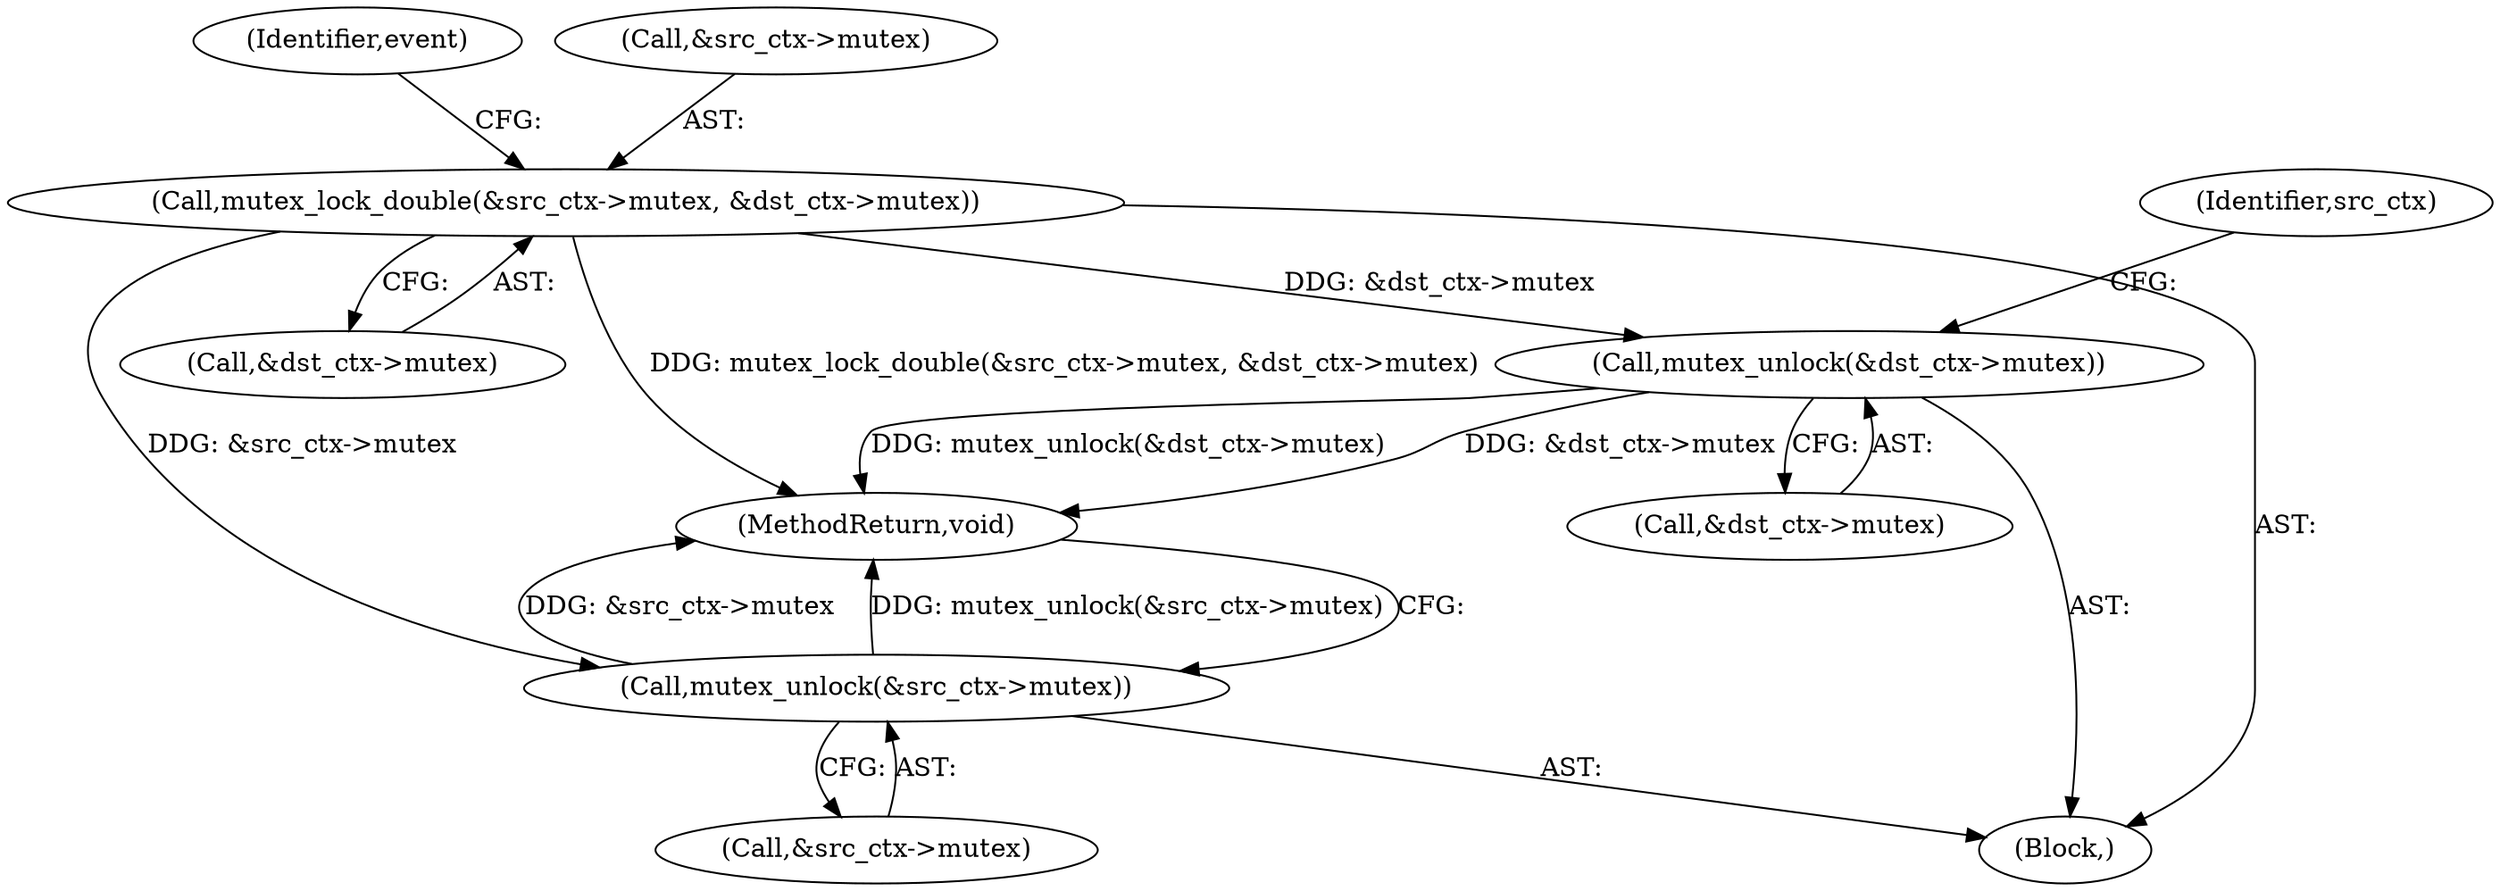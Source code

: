 digraph "0_linux_f63a8daa5812afef4f06c962351687e1ff9ccb2b_10@API" {
"1000132" [label="(Call,mutex_lock_double(&src_ctx->mutex, &dst_ctx->mutex))"];
"1000184" [label="(Call,mutex_unlock(&dst_ctx->mutex))"];
"1000189" [label="(Call,mutex_unlock(&src_ctx->mutex))"];
"1000184" [label="(Call,mutex_unlock(&dst_ctx->mutex))"];
"1000143" [label="(Identifier,event)"];
"1000185" [label="(Call,&dst_ctx->mutex)"];
"1000192" [label="(Identifier,src_ctx)"];
"1000189" [label="(Call,mutex_unlock(&src_ctx->mutex))"];
"1000190" [label="(Call,&src_ctx->mutex)"];
"1000137" [label="(Call,&dst_ctx->mutex)"];
"1000194" [label="(MethodReturn,void)"];
"1000132" [label="(Call,mutex_lock_double(&src_ctx->mutex, &dst_ctx->mutex))"];
"1000105" [label="(Block,)"];
"1000133" [label="(Call,&src_ctx->mutex)"];
"1000132" -> "1000105"  [label="AST: "];
"1000132" -> "1000137"  [label="CFG: "];
"1000133" -> "1000132"  [label="AST: "];
"1000137" -> "1000132"  [label="AST: "];
"1000143" -> "1000132"  [label="CFG: "];
"1000132" -> "1000194"  [label="DDG: mutex_lock_double(&src_ctx->mutex, &dst_ctx->mutex)"];
"1000132" -> "1000184"  [label="DDG: &dst_ctx->mutex"];
"1000132" -> "1000189"  [label="DDG: &src_ctx->mutex"];
"1000184" -> "1000105"  [label="AST: "];
"1000184" -> "1000185"  [label="CFG: "];
"1000185" -> "1000184"  [label="AST: "];
"1000192" -> "1000184"  [label="CFG: "];
"1000184" -> "1000194"  [label="DDG: &dst_ctx->mutex"];
"1000184" -> "1000194"  [label="DDG: mutex_unlock(&dst_ctx->mutex)"];
"1000189" -> "1000105"  [label="AST: "];
"1000189" -> "1000190"  [label="CFG: "];
"1000190" -> "1000189"  [label="AST: "];
"1000194" -> "1000189"  [label="CFG: "];
"1000189" -> "1000194"  [label="DDG: &src_ctx->mutex"];
"1000189" -> "1000194"  [label="DDG: mutex_unlock(&src_ctx->mutex)"];
}
